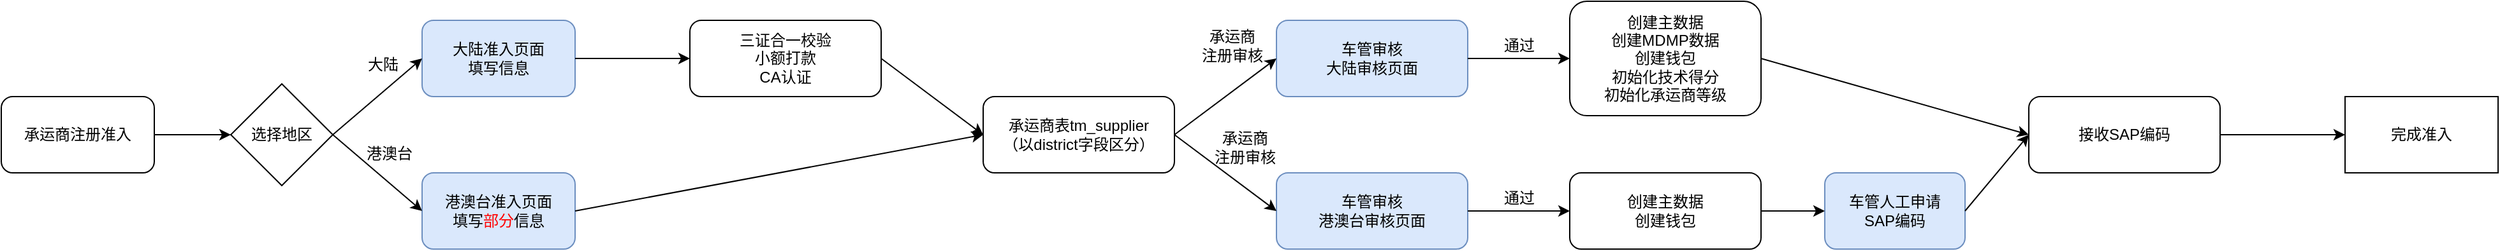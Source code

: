 <mxfile version="21.1.6" type="github">
  <diagram name="第 1 页" id="ubxKcSlFO65tErfigACV">
    <mxGraphModel dx="1434" dy="764" grid="1" gridSize="10" guides="1" tooltips="1" connect="1" arrows="1" fold="1" page="1" pageScale="1" pageWidth="827" pageHeight="1169" math="0" shadow="0">
      <root>
        <mxCell id="0" />
        <mxCell id="1" parent="0" />
        <mxCell id="kHSgpQIC2w--y30t0IKM-1" value="承运商注册准入" style="rounded=1;whiteSpace=wrap;html=1;" vertex="1" parent="1">
          <mxGeometry x="110" y="180" width="120" height="60" as="geometry" />
        </mxCell>
        <mxCell id="kHSgpQIC2w--y30t0IKM-2" value="" style="endArrow=classic;html=1;rounded=0;exitX=1;exitY=0.5;exitDx=0;exitDy=0;" edge="1" parent="1" source="kHSgpQIC2w--y30t0IKM-1" target="kHSgpQIC2w--y30t0IKM-4">
          <mxGeometry width="50" height="50" relative="1" as="geometry">
            <mxPoint x="210" y="410" as="sourcePoint" />
            <mxPoint x="260" y="360" as="targetPoint" />
          </mxGeometry>
        </mxCell>
        <mxCell id="kHSgpQIC2w--y30t0IKM-3" value="大陆准入页面&lt;br&gt;填写信息" style="rounded=1;whiteSpace=wrap;html=1;fillColor=#dae8fc;strokeColor=#6c8ebf;" vertex="1" parent="1">
          <mxGeometry x="440" y="120" width="120" height="60" as="geometry" />
        </mxCell>
        <mxCell id="kHSgpQIC2w--y30t0IKM-4" value="选择地区" style="rhombus;whiteSpace=wrap;html=1;" vertex="1" parent="1">
          <mxGeometry x="290" y="170" width="80" height="80" as="geometry" />
        </mxCell>
        <mxCell id="kHSgpQIC2w--y30t0IKM-5" value="" style="endArrow=classic;html=1;rounded=0;exitX=1;exitY=0.5;exitDx=0;exitDy=0;entryX=0;entryY=0.5;entryDx=0;entryDy=0;" edge="1" parent="1" source="kHSgpQIC2w--y30t0IKM-4" target="kHSgpQIC2w--y30t0IKM-3">
          <mxGeometry width="50" height="50" relative="1" as="geometry">
            <mxPoint x="240" y="220" as="sourcePoint" />
            <mxPoint x="300" y="220" as="targetPoint" />
          </mxGeometry>
        </mxCell>
        <mxCell id="kHSgpQIC2w--y30t0IKM-6" value="港澳台准入页面&lt;br&gt;填写&lt;font style=&quot;border-color: var(--border-color);&quot; color=&quot;#ff0000&quot;&gt;部分&lt;/font&gt;&lt;span style=&quot;&quot;&gt;信息&lt;/span&gt;" style="rounded=1;whiteSpace=wrap;html=1;fillColor=#dae8fc;strokeColor=#6c8ebf;" vertex="1" parent="1">
          <mxGeometry x="440" y="240" width="120" height="60" as="geometry" />
        </mxCell>
        <mxCell id="kHSgpQIC2w--y30t0IKM-8" value="" style="endArrow=classic;html=1;rounded=0;exitX=1;exitY=0.5;exitDx=0;exitDy=0;entryX=0;entryY=0.5;entryDx=0;entryDy=0;" edge="1" parent="1" source="kHSgpQIC2w--y30t0IKM-4" target="kHSgpQIC2w--y30t0IKM-6">
          <mxGeometry width="50" height="50" relative="1" as="geometry">
            <mxPoint x="380" y="220" as="sourcePoint" />
            <mxPoint x="450" y="150" as="targetPoint" />
          </mxGeometry>
        </mxCell>
        <mxCell id="kHSgpQIC2w--y30t0IKM-9" value="大陆" style="text;html=1;align=center;verticalAlign=middle;resizable=0;points=[];autosize=1;strokeColor=none;fillColor=none;" vertex="1" parent="1">
          <mxGeometry x="384" y="140" width="50" height="30" as="geometry" />
        </mxCell>
        <mxCell id="kHSgpQIC2w--y30t0IKM-10" value="港澳台" style="text;html=1;align=center;verticalAlign=middle;resizable=0;points=[];autosize=1;strokeColor=none;fillColor=none;" vertex="1" parent="1">
          <mxGeometry x="384" y="210" width="60" height="30" as="geometry" />
        </mxCell>
        <mxCell id="kHSgpQIC2w--y30t0IKM-12" value="承运商表tm_supplier&lt;br&gt;（以district字段区分）" style="rounded=1;whiteSpace=wrap;html=1;" vertex="1" parent="1">
          <mxGeometry x="880" y="180" width="150" height="60" as="geometry" />
        </mxCell>
        <mxCell id="kHSgpQIC2w--y30t0IKM-13" value="" style="endArrow=classic;html=1;rounded=0;exitX=1;exitY=0.5;exitDx=0;exitDy=0;entryX=0;entryY=0.5;entryDx=0;entryDy=0;" edge="1" parent="1" source="kHSgpQIC2w--y30t0IKM-3" target="kHSgpQIC2w--y30t0IKM-17">
          <mxGeometry width="50" height="50" relative="1" as="geometry">
            <mxPoint x="640" y="420" as="sourcePoint" />
            <mxPoint x="690" y="370" as="targetPoint" />
          </mxGeometry>
        </mxCell>
        <mxCell id="kHSgpQIC2w--y30t0IKM-14" value="" style="endArrow=classic;html=1;rounded=0;exitX=1;exitY=0.5;exitDx=0;exitDy=0;entryX=0;entryY=0.5;entryDx=0;entryDy=0;" edge="1" parent="1" source="kHSgpQIC2w--y30t0IKM-6" target="kHSgpQIC2w--y30t0IKM-12">
          <mxGeometry width="50" height="50" relative="1" as="geometry">
            <mxPoint x="640" y="420" as="sourcePoint" />
            <mxPoint x="690" y="370" as="targetPoint" />
          </mxGeometry>
        </mxCell>
        <mxCell id="kHSgpQIC2w--y30t0IKM-17" value="三证合一校验&lt;br&gt;小额打款&lt;br&gt;CA认证" style="rounded=1;whiteSpace=wrap;html=1;" vertex="1" parent="1">
          <mxGeometry x="650" y="120" width="150" height="60" as="geometry" />
        </mxCell>
        <mxCell id="kHSgpQIC2w--y30t0IKM-18" value="" style="endArrow=classic;html=1;rounded=0;entryX=0;entryY=0.5;entryDx=0;entryDy=0;exitX=1;exitY=0.5;exitDx=0;exitDy=0;" edge="1" parent="1" source="kHSgpQIC2w--y30t0IKM-17" target="kHSgpQIC2w--y30t0IKM-12">
          <mxGeometry width="50" height="50" relative="1" as="geometry">
            <mxPoint x="640" y="400" as="sourcePoint" />
            <mxPoint x="690" y="350" as="targetPoint" />
          </mxGeometry>
        </mxCell>
        <mxCell id="kHSgpQIC2w--y30t0IKM-19" value="车管审核&lt;br&gt;大陆审核页面" style="rounded=1;whiteSpace=wrap;html=1;fillColor=#dae8fc;strokeColor=#6c8ebf;" vertex="1" parent="1">
          <mxGeometry x="1110" y="120" width="150" height="60" as="geometry" />
        </mxCell>
        <mxCell id="kHSgpQIC2w--y30t0IKM-20" value="" style="endArrow=classic;html=1;rounded=0;entryX=0;entryY=0.5;entryDx=0;entryDy=0;" edge="1" parent="1" target="kHSgpQIC2w--y30t0IKM-19">
          <mxGeometry width="50" height="50" relative="1" as="geometry">
            <mxPoint x="1030" y="210" as="sourcePoint" />
            <mxPoint x="1120" y="350" as="targetPoint" />
          </mxGeometry>
        </mxCell>
        <mxCell id="kHSgpQIC2w--y30t0IKM-23" value="创建主数据&lt;br&gt;创建MDMP数据&lt;br&gt;创建钱包&lt;br&gt;初始化技术得分&lt;br&gt;初始化承运商等级" style="rounded=1;whiteSpace=wrap;html=1;" vertex="1" parent="1">
          <mxGeometry x="1340" y="105" width="150" height="90" as="geometry" />
        </mxCell>
        <mxCell id="kHSgpQIC2w--y30t0IKM-24" value="" style="endArrow=classic;html=1;rounded=0;entryX=0;entryY=0.5;entryDx=0;entryDy=0;exitX=1;exitY=0.5;exitDx=0;exitDy=0;" edge="1" parent="1" source="kHSgpQIC2w--y30t0IKM-19" target="kHSgpQIC2w--y30t0IKM-23">
          <mxGeometry width="50" height="50" relative="1" as="geometry">
            <mxPoint x="1240" y="210" as="sourcePoint" />
            <mxPoint x="1312" y="220" as="targetPoint" />
          </mxGeometry>
        </mxCell>
        <mxCell id="kHSgpQIC2w--y30t0IKM-25" value="车管审核&lt;br&gt;港澳台审核页面" style="rounded=1;whiteSpace=wrap;html=1;fillColor=#dae8fc;strokeColor=#6c8ebf;" vertex="1" parent="1">
          <mxGeometry x="1110" y="240" width="150" height="60" as="geometry" />
        </mxCell>
        <mxCell id="kHSgpQIC2w--y30t0IKM-26" value="" style="endArrow=classic;html=1;rounded=0;entryX=0;entryY=0.5;entryDx=0;entryDy=0;exitX=1;exitY=0.5;exitDx=0;exitDy=0;" edge="1" parent="1" source="kHSgpQIC2w--y30t0IKM-12" target="kHSgpQIC2w--y30t0IKM-25">
          <mxGeometry width="50" height="50" relative="1" as="geometry">
            <mxPoint x="1040" y="220" as="sourcePoint" />
            <mxPoint x="1120" y="160" as="targetPoint" />
          </mxGeometry>
        </mxCell>
        <mxCell id="kHSgpQIC2w--y30t0IKM-27" value="承运商&lt;br&gt;注册审核" style="text;html=1;align=center;verticalAlign=middle;resizable=0;points=[];autosize=1;strokeColor=none;fillColor=none;" vertex="1" parent="1">
          <mxGeometry x="1040" y="120" width="70" height="40" as="geometry" />
        </mxCell>
        <mxCell id="kHSgpQIC2w--y30t0IKM-28" value="承运商&lt;br&gt;注册审核" style="text;html=1;align=center;verticalAlign=middle;resizable=0;points=[];autosize=1;strokeColor=none;fillColor=none;" vertex="1" parent="1">
          <mxGeometry x="1050" y="200" width="70" height="40" as="geometry" />
        </mxCell>
        <mxCell id="kHSgpQIC2w--y30t0IKM-29" value="创建主数据&lt;br&gt;创建钱包" style="rounded=1;whiteSpace=wrap;html=1;" vertex="1" parent="1">
          <mxGeometry x="1340" y="240" width="150" height="60" as="geometry" />
        </mxCell>
        <mxCell id="kHSgpQIC2w--y30t0IKM-30" value="" style="endArrow=classic;html=1;rounded=0;exitX=1;exitY=0.5;exitDx=0;exitDy=0;" edge="1" parent="1" source="kHSgpQIC2w--y30t0IKM-25">
          <mxGeometry width="50" height="50" relative="1" as="geometry">
            <mxPoint x="1260" y="280" as="sourcePoint" />
            <mxPoint x="1340" y="270" as="targetPoint" />
          </mxGeometry>
        </mxCell>
        <mxCell id="kHSgpQIC2w--y30t0IKM-31" value="通过" style="text;html=1;align=center;verticalAlign=middle;resizable=0;points=[];autosize=1;strokeColor=none;fillColor=none;" vertex="1" parent="1">
          <mxGeometry x="1275" y="125" width="50" height="30" as="geometry" />
        </mxCell>
        <mxCell id="kHSgpQIC2w--y30t0IKM-32" value="通过" style="text;html=1;align=center;verticalAlign=middle;resizable=0;points=[];autosize=1;strokeColor=none;fillColor=none;" vertex="1" parent="1">
          <mxGeometry x="1275" y="245" width="50" height="30" as="geometry" />
        </mxCell>
        <mxCell id="kHSgpQIC2w--y30t0IKM-36" value="车管人工申请&lt;br&gt;SAP编码" style="rounded=1;whiteSpace=wrap;html=1;fillColor=#dae8fc;strokeColor=#6c8ebf;" vertex="1" parent="1">
          <mxGeometry x="1540" y="240" width="110" height="60" as="geometry" />
        </mxCell>
        <mxCell id="kHSgpQIC2w--y30t0IKM-37" value="" style="endArrow=classic;html=1;rounded=0;" edge="1" parent="1">
          <mxGeometry width="50" height="50" relative="1" as="geometry">
            <mxPoint x="1490" y="270" as="sourcePoint" />
            <mxPoint x="1540" y="270" as="targetPoint" />
            <Array as="points">
              <mxPoint x="1540" y="270" />
            </Array>
          </mxGeometry>
        </mxCell>
        <mxCell id="kHSgpQIC2w--y30t0IKM-38" value="接收SAP编码" style="rounded=1;whiteSpace=wrap;html=1;" vertex="1" parent="1">
          <mxGeometry x="1700" y="180" width="150" height="60" as="geometry" />
        </mxCell>
        <mxCell id="kHSgpQIC2w--y30t0IKM-39" value="" style="endArrow=classic;html=1;rounded=0;exitX=1;exitY=0.5;exitDx=0;exitDy=0;entryX=0;entryY=0.5;entryDx=0;entryDy=0;" edge="1" parent="1" source="kHSgpQIC2w--y30t0IKM-23" target="kHSgpQIC2w--y30t0IKM-38">
          <mxGeometry width="50" height="50" relative="1" as="geometry">
            <mxPoint x="1550" y="180" as="sourcePoint" />
            <mxPoint x="1600" y="130" as="targetPoint" />
          </mxGeometry>
        </mxCell>
        <mxCell id="kHSgpQIC2w--y30t0IKM-40" value="" style="endArrow=classic;html=1;rounded=0;exitX=1;exitY=0.5;exitDx=0;exitDy=0;entryX=0;entryY=0.5;entryDx=0;entryDy=0;" edge="1" parent="1" source="kHSgpQIC2w--y30t0IKM-36" target="kHSgpQIC2w--y30t0IKM-38">
          <mxGeometry width="50" height="50" relative="1" as="geometry">
            <mxPoint x="1500" y="160" as="sourcePoint" />
            <mxPoint x="1710" y="220" as="targetPoint" />
          </mxGeometry>
        </mxCell>
        <mxCell id="kHSgpQIC2w--y30t0IKM-41" value="完成准入" style="rounded=0;whiteSpace=wrap;html=1;" vertex="1" parent="1">
          <mxGeometry x="1948" y="180" width="120" height="60" as="geometry" />
        </mxCell>
        <mxCell id="kHSgpQIC2w--y30t0IKM-42" value="" style="endArrow=classic;html=1;rounded=0;exitX=1;exitY=0.5;exitDx=0;exitDy=0;entryX=0;entryY=0.5;entryDx=0;entryDy=0;" edge="1" parent="1" source="kHSgpQIC2w--y30t0IKM-38" target="kHSgpQIC2w--y30t0IKM-41">
          <mxGeometry width="50" height="50" relative="1" as="geometry">
            <mxPoint x="1660" y="280" as="sourcePoint" />
            <mxPoint x="1710" y="220" as="targetPoint" />
          </mxGeometry>
        </mxCell>
      </root>
    </mxGraphModel>
  </diagram>
</mxfile>
